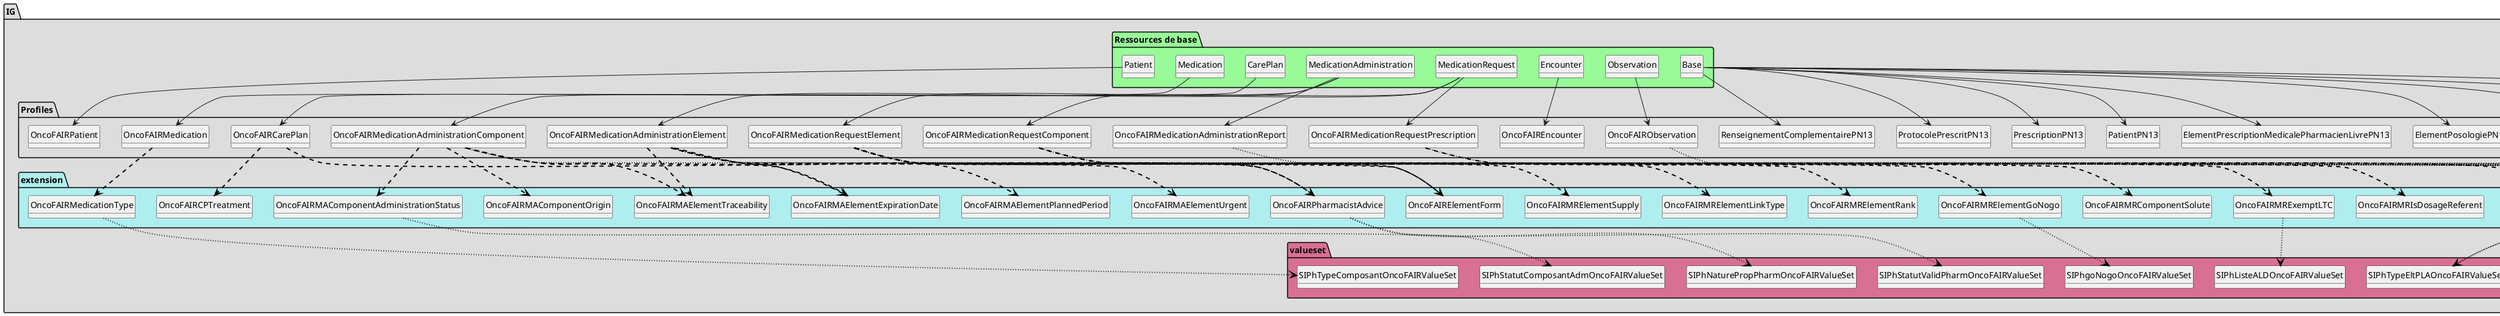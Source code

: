 @startuml
set namespaceSeparator ?
hide circle
hide class fields

package IG #DDDDDD{

     package Profiles #DDDDDD{

        class ComposantPrescriptPN13{

             ComposantPrescriptPN13 => [None..None]
             ComposantPrescriptPN13.typeComposant => [1..1]
             ComposantPrescriptPN13.codeComposant => [1..1]
             ComposantPrescriptPN13.libelleComposant => [1..1]
             ComposantPrescriptPN13.quantiteComposantPrescrit => [1..1]
             ComposantPrescriptPN13.nonSubstituable => [0..1]
             ComposantPrescriptPN13.estReferentPoso => [0..1]
             ComposantPrescriptPN13.ALDExonerante => [0..1]
             ComposantPrescriptPN13.Indication => [0..1]
             ComposantPrescriptPN13.Commentaire => [0..1]
             ComposantPrescriptPN13.estVehicule => [0..1]
             ComposantPrescriptPN13.lienElementPrescription => [1..1]
        } 

        class ElementPosologiePN13{

             ElementPosologiePN13 => [None..None]
             ElementPosologiePN13.frequence => [0..*]
             ElementPosologiePN13.typeEvenementDebut => [0..1]
             ElementPosologiePN13.evenementDebut => [0..1]
             ElementPosologiePN13.intervalleTempsEvenementDebut => [0..1]
             ElementPosologiePN13.typeEvenementFin => [0..1]
             ElementPosologiePN13.evenementFin => [0..1]
             ElementPosologiePN13.intervalleTempsEvenementFin => [0..1]
             ElementPosologiePN13.typeEvenement2Debut => [0..1]
             ElementPosologiePN13.evenement2Debut => [0..1]
             ElementPosologiePN13.intervalle2TempsEvenenementDebut => [0..1]
             ElementPosologiePN13.typeEvenement2Fin => [0..1]
             ElementPosologiePN13.evenement2Fin => [0..1]
             ElementPosologiePN13.intervalle2TempsEvenenementFin => [0..1]
             ElementPosologiePN13.duree => [0..1]
             ElementPosologiePN13.debit => [0..1]
             ElementPosologiePN13.quantite => [0..1]
        } 

        class ElementPrescriptionMedicalePharmacienLivrePN13{

             ElementPrescriptionMedicalePharmacienLivrePN13 => [None..None]
             ElementPrescriptionMedicalePharmacienLivrePN13.idPrescription => [1..1]
             ElementPrescriptionMedicalePharmacienLivrePN13.typeElementPrescription => [0..1]
             ElementPrescriptionMedicalePharmacienLivrePN13.forme => [0..1]
             ElementPrescriptionMedicalePharmacienLivrePN13.libelleElementPrescription => [0..1]
             ElementPrescriptionMedicalePharmacienLivrePN13.creationArretModificationValidation => [0..1]
             ElementPrescriptionMedicalePharmacienLivrePN13.urgent => [0..1]
             ElementPrescriptionMedicalePharmacienLivrePN13.validationPharmaceutique => [0..1]
             ElementPrescriptionMedicalePharmacienLivrePN13.propositionPharmaceutique => [0..1]
             ElementPrescriptionMedicalePharmacienLivrePN13.fourniture => [0..1]
             ElementPrescriptionMedicalePharmacienLivrePN13.idpPrescripteur => [0..1]
             ElementPrescriptionMedicalePharmacienLivrePN13.voieAdministration => [0..1]
             ElementPrescriptionMedicalePharmacienLivrePN13.lieuAdministration => [0..1]
             ElementPrescriptionMedicalePharmacienLivrePN13.dispositifsAssocies => [0..*]
             ElementPrescriptionMedicalePharmacienLivrePN13.posologie => [0..1]
             ElementPrescriptionMedicalePharmacienLivrePN13.dateHeureDebutPrescrite => [0..1]
             ElementPrescriptionMedicalePharmacienLivrePN13.dateHeureFinPrescrite => [0..1]
             ElementPrescriptionMedicalePharmacienLivrePN13.dateHeureDebutPrescription => [0..1]
             ElementPrescriptionMedicalePharmacienLivrePN13.dateHeureFinPrescription => [0..1]
             ElementPrescriptionMedicalePharmacienLivrePN13.indication => [0..1]
             ElementPrescriptionMedicalePharmacienLivrePN13.commentaire => [0..1]
             ElementPrescriptionMedicalePharmacienLivrePN13.rangElementPrescription => [0..1]
             ElementPrescriptionMedicalePharmacienLivrePN13.goNogo => [0..1]
             ElementPrescriptionMedicalePharmacienLivrePN13.motifAttente => [0..1]
             ElementPrescriptionMedicalePharmacienLivrePN13.deltaDateHeureReference => [0..1]
             ElementPrescriptionMedicalePharmacienLivrePN13.idGroupe => [1..1]
        } 

        class PatientPN13{

             PatientPN13 => [None..None]
             PatientPN13.IPP => [1..1]
             PatientPN13.nomUsuel => [0..1]
             PatientPN13.nomNaissance => [0..1]
             PatientPN13.prenom => [0..1]
             PatientPN13.birthDate => [0..1]
             PatientPN13.sexe => [0..1]
             PatientPN13.oppositionReutilisationDonnees => [0..1]
             PatientPN13.oppositionRecontact => [0..1]
        } 

        class PrescriptionPN13{

             PrescriptionPN13 => [None..None]
             PrescriptionPN13.modeCommunication => [1..1]
             PrescriptionPN13.dateHeurePrescription => [1..1]
             PrescriptionPN13.uniteHebergement => [0..1]
             PrescriptionPN13.uniteResponsabiliteMedicale => [0..1]
             PrescriptionPN13.commentaire => [0..1]
             PrescriptionPN13.idPrescription => [1..1]
             PrescriptionPN13.lienSejour => [0..1]
             PrescriptionPN13.lienRenseignementComplementaire => [0..*]
             PrescriptionPN13.lienProtocolePrescrit => [0..*]
        } 

        class ProtocolePrescritPN13{

             ProtocolePrescritPN13 => [None..None]
             ProtocolePrescritPN13.idProtocolePrescrit => [1..1]
             ProtocolePrescritPN13.libelleProtocolePrescrit => [1..1]
             ProtocolePrescritPN13.CreationArretModificationValidation => [0..1]
             ProtocolePrescritPN13.validationPharmaceutique => [0..1]
             ProtocolePrescritPN13.propostionPharmaceutique => [0..1]
             ProtocolePrescritPN13.referenceProtocole => [0..1]
             ProtocolePrescritPN13.numeroCure => [0..1]
             ProtocolePrescritPN13.numeroJour => [0..1]
             ProtocolePrescritPN13.dateHeureReference => [1..1]
             ProtocolePrescritPN13.Indication => [0..1]
             ProtocolePrescritPN13.Commentaires => [0..1]
             ProtocolePrescritPN13.idProtocolePere => [0..1]
        } 

        class RenseignementComplementairePN13{

             RenseignementComplementairePN13 => [None..None]
             RenseignementComplementairePN13.codeRenseignementComplementaire => [1..1]
             RenseignementComplementairePN13.dateHeureEnregistrementEnregistrementComplementaire => [1..1]
             RenseignementComplementairePN13.dateHeureEnregistrementRenseignementComplementaire => [0..1]
             RenseignementComplementairePN13.valeurRenseignementComplementaire => [1..1]
        } 

        class SejourPN13{

             SejourPN13 => [None..None]
             SejourPN13.lienPatient => [1..1]
             SejourPN13.idSejour => [1..1]
        } 

        class compteRenduAdministrationPN13{

             compteRenduAdministration => [None..None]
             compteRenduAdministration.idProtocolePrescrit => [1..1]
             compteRenduAdministration.libelleProtocolePrescrit => [1..1]
             compteRenduAdministration.CreationArretModificationValidation => [0..1]
             compteRenduAdministration.validationPharmaceutique => [0..1]
             compteRenduAdministration.propostionPharmaceutique => [0..1]
             compteRenduAdministration.referenceProtocole => [0..1]
             compteRenduAdministration.numeroCure => [0..1]
             compteRenduAdministration.numeroJour => [0..1]
             compteRenduAdministration.dateHeureReference => [1..1]
             compteRenduAdministration.Indication => [0..1]
             compteRenduAdministration.Commentaires => [0..1]
             compteRenduAdministration.idProtocolePere => [0..1]
        } 

        class OncoFAIRCarePlan{

             CarePlan.extension => [1..None]
             CarePlan.extension:oncofair-cp-treatment => <&plus>[1..1]
             CarePlan.extension:oncofair-pharmacist-advice => <&plus>[0..1]
             CarePlan.identifier => [1..1]
             CarePlan.identifier.value => [None..None]
             CarePlan.basedOn => [None..None]
             CarePlan.status => [None..None]
             CarePlan.title => [1..None]
             CarePlan.note => [None..None]
             CarePlan.note:indication => [0..1]
             CarePlan.note:indication.id => [1..None]
             CarePlan.note:comments => [0..1]
             CarePlan.note:comments.id => [1..None]
             CarePlan.note:idFatherProtocol => [0..1]
             CarePlan.note:idFatherProtocol.id => [1..None]
        } 

        class OncoFAIREncounter{

             Encounter.identifier => [1..1]
             Encounter.identifier.value => [1..None]
             Encounter.subject => [1..None]
        } 

        class OncoFAIRMedication{

             Medication.extension => [1..None]
             Medication.extension:oncofair-medication-type => <&plus>[1..1]
             Medication.code => [1..None]
        } 

        class OncoFAIRMedicationAdministrationComponent{

             MedicationAdministration.extension => [1..None]
             MedicationAdministration.extension:oncofair-ma-element-traceability => <&plus>[0..1]
             MedicationAdministration.extension:oncofair-ma-element-expirationdate => <&plus>[0..1]
             MedicationAdministration.extension:oncofair-ma-component-origin => <&plus>[0..1]
             MedicationAdministration.extension:oncofair-ma-component-administration-status => <&plus>[1..1]
             MedicationAdministration.partOf => [1..1]
             MedicationAdministration.medication => [None..None]
             MedicationAdministration.medication.concept => [None..None]
             MedicationAdministration.note => [None..None]
             MedicationAdministration.note:comments => [0..1]
             MedicationAdministration.note:comments.id => [1..None]
             MedicationAdministration.note:wording => [0..1]
             MedicationAdministration.note:wording.id => [1..None]
             MedicationAdministration.dosage => [1..None]
             MedicationAdministration.dosage.dose => [1..None]
             MedicationAdministration.dosage.rate[x] => [1..None]
             MedicationAdministration.dosage.rate[x]:rateQuantity => [1..1]
        } 

        class OncoFAIRMedicationAdministrationElement{

             MedicationAdministration.extension => [1..None]
             MedicationAdministration.extension:oncofair-ma-element-urgent => <&plus>[0..1]
             MedicationAdministration.extension:oncofair-ma-element-expirationdate => <&plus>[0..1]
             MedicationAdministration.extension:oncofair-ma-element-traceability => <&plus>[0..1]
             MedicationAdministration.extension:oncofair-ma-plannedperiod => <&plus>[1..1]
             MedicationAdministration.extension:oncofair-element-form => <&plus>[0..1]
             MedicationAdministration.identifier => [1..1]
             MedicationAdministration.partOf => [1..1]
             MedicationAdministration.category => [None..None]
             MedicationAdministration.category:code => [0..1]
             MedicationAdministration.category:nature => [0..1]
             MedicationAdministration.medication => [None..None]
             MedicationAdministration.medication.concept => [None..None]
             MedicationAdministration.occurence[x] => [None..None]
             MedicationAdministration.occurence[x]:occurencePeriod => [0..1]
             MedicationAdministration.occurence[x]:occurencePeriod.start => [1..None]
             MedicationAdministration.occurence[x]:occurencePeriod.end => [None..None]
             MedicationAdministration.request => [None..None]
             MedicationAdministration.request.identifier => [None..None]
             MedicationAdministration.device => [None..None]
             MedicationAdministration.note => [1..None]
             MedicationAdministration.note:wording => [1..1]
             MedicationAdministration.note:wording.id => [1..None]
             MedicationAdministration.note:comments => [0..1]
             MedicationAdministration.note:comments.id => [1..None]
             MedicationAdministration.dosage => [None..None]
             MedicationAdministration.dosage.site => [None..None]
             MedicationAdministration.dosage.route => [None..None]
             MedicationAdministration.dosage.method => [None..None]
        } 

        class OncoFAIRMedicationAdministrationReport{

             MedicationAdministration.identifier => [1..1]
             MedicationAdministration.medication => [None..None]
             MedicationAdministration.medication.concept => [None..None]
             MedicationAdministration.encounter => [1..None]
             MedicationAdministration.performer => [1..1]
             MedicationAdministration.performer.actor => [None..None]
        } 

        class OncoFAIRMedicationRequestComponent{

             MedicationRequest.extension => [None..None]
             MedicationRequest.extension:oncofair-mr-exempt-ltc => <&plus>[0..1]
             MedicationRequest.extension:oncofair-mr-component-solute => <&plus>[0..1]
             MedicationRequest.extension:oncofair-mr-is-dosage-referent => <&plus>[0..1]
             MedicationRequest.basedOn => [1..1]
             MedicationRequest.medication => [None..None]
             MedicationRequest.medication.concept => [None..None]
             MedicationRequest.note => [1..None]
             MedicationRequest.note:wording => [1..1]
             MedicationRequest.note:wording.id => [1..None]
             MedicationRequest.note:comments => [0..1]
             MedicationRequest.note:comments.id => [1..None]
             MedicationRequest.note:indication => [0..1]
             MedicationRequest.note:indication.id => [1..None]
             MedicationRequest.dosageInstruction => [None..1]
             MedicationRequest.dosageInstruction.doseAndRate => [None..1]
             MedicationRequest.dosageInstruction.doseAndRate.dose[x] => [1..None]
             MedicationRequest.dosageInstruction.doseAndRate.dose[x]:doseQuantity => [1..1]
             MedicationRequest.substitution => [None..None]
             MedicationRequest.substitution.allowed[x] => [None..None]
             MedicationRequest.substitution.allowed[x]:allowedBoolean => [0..1]
        } 

        class OncoFAIRMedicationRequestElement{

             MedicationRequest.extension => [None..None]
             MedicationRequest.extension:oncofair-element-form => <&plus>[0..1]
             MedicationRequest.extension:oncofair-mr-element-supply => <&plus>[0..1]
             MedicationRequest.extension:oncofair-mr-element-rank => <&plus>[0..1]
             MedicationRequest.extension:oncofair-mr-element-go-nogo => <&plus>[0..1]
             MedicationRequest.extension:oncofair-pharmacist-advice => <&plus>[0..1]
             MedicationRequest.identifier => [1..1]
             MedicationRequest.identifier.value => [1..None]
             MedicationRequest.basedOn => [1..None]
             MedicationRequest.basedOn:prescription => [1..1]
             MedicationRequest.basedOn:element => [0..*]
             MedicationRequest.basedOn:element.extension => [1..None]
             MedicationRequest.basedOn:element.extension:oncofair-mr-element-link-type => <&plus>[1..1]
             MedicationRequest.basedOn:protocol => [0..1]
             MedicationRequest.groupIdentifier => [1..None]
             MedicationRequest.groupIdentifier.value => [1..None]
             MedicationRequest.status => [None..None]
             MedicationRequest.priority => [None..None]
             MedicationRequest.medication => [None..None]
             MedicationRequest.medication.concept => [None..None]
             MedicationRequest.requester => [None..None]
             MedicationRequest.device => [None..None]
             MedicationRequest.note => [None..None]
             MedicationRequest.note:wording => [0..1]
             MedicationRequest.note:wording.id => [1..None]
             MedicationRequest.note:indication => [0..1]
             MedicationRequest.note:indication.id => [1..None]
             MedicationRequest.note:comments => [0..1]
             MedicationRequest.note:comments.id => [1..None]
             MedicationRequest.effectiveDosePeriod => [None..None]
             MedicationRequest.effectiveDosePeriod.start => [None..None]
             MedicationRequest.effectiveDosePeriod.end => [None..None]
             MedicationRequest.dosageInstruction => [None..None]
             MedicationRequest.dosageInstruction:element => [0..1]
             MedicationRequest.dosageInstruction:element.id => [1..None]
             MedicationRequest.dosageInstruction:element.text => [None..None]
             MedicationRequest.dosageInstruction:element.additionalInstruction => [None..1]
             MedicationRequest.dosageInstruction:element.timing.repeat.bounds[x] => [None..None]
             MedicationRequest.dosageInstruction:element.timing.repeat.bounds[x]:boundsPeriod => [0..1]
             MedicationRequest.dosageInstruction:element.timing.repeat.bounds[x]:boundsPeriod.start => [None..None]
             MedicationRequest.dosageInstruction:element.timing.repeat.bounds[x]:boundsPeriod.end => [None..None]
             MedicationRequest.dosageInstruction:element.timing.repeat.offset => [None..None]
             MedicationRequest.dosageInstruction:element.site => [None..None]
             MedicationRequest.dosageInstruction:element.route => [None..None]
             MedicationRequest.dosageInstruction:element.method => [None..None]
             MedicationRequest.dosageInstruction:posology => [0..*]
             MedicationRequest.dosageInstruction:posology.id => [1..None]
             MedicationRequest.dosageInstruction:posology.timing.repeat.duration => [None..None]
             MedicationRequest.dosageInstruction:posology.timing.repeat.frequency => [None..None]
             MedicationRequest.dosageInstruction:posology.doseAndRate.dose[x] => [None..None]
             MedicationRequest.dosageInstruction:posology.doseAndRate.dose[x]:doseQuantity => [0..1]
             MedicationRequest.dosageInstruction:posology.doseAndRate.rate[x] => [None..None]
             MedicationRequest.dosageInstruction:posology.doseAndRate.rate[x]:rateQuantity => [0..1]
             MedicationRequest.substitution => [None..None]
        } 

        class OncoFAIRMedicationRequestPrescription{

             MedicationRequest.extension => [1..None]
             MedicationRequest.extension:oncofair-mr-prescription-validation-date => <&plus>[1..1]
             MedicationRequest.identifier => [1..1]
             MedicationRequest.identifier.value => [1..None]
             MedicationRequest.basedOn => [None..None]
             MedicationRequest.medication => [None..None]
             MedicationRequest.medication.concept => [None..None]
             MedicationRequest.encounter => [1..None]
             MedicationRequest.supportingInformation => [None..None]
             MedicationRequest.supportingInformation:accomodationUnit => [0..1]
             MedicationRequest.supportingInformation:accomodationUnit.id => [1..None]
             MedicationRequest.supportingInformation:medicalLiabiltyUnit => [0..1]
             MedicationRequest.supportingInformation:medicalLiabiltyUnit.id => [1..None]
             MedicationRequest.reason => [None..None]
             MedicationRequest.note => [None..1]
        } 

        class OncoFAIRObservation{

             Observation.code => [None..None]
             Observation.effective[x] => [1..None]
             Observation.effective[x]:effectiveDateTime => [1..1]
             Observation.issued => [None..None]
             Observation.value[x] => [1..None]
        } 

        class OncoFAIRPatient{

             Patient.identifier => [1..1]
             Patient.identifier.value => [None..None]
         }

     }
     package extension #paleturquoise {

     OncoFAIRCarePlan -[#black,dashed,thickness=2]-> OncoFAIRCPTreatment
     OncoFAIRCarePlan -[#black,dashed,thickness=2]-> OncoFAIRPharmacistAdvice
     OncoFAIRMedication -[#black,dashed,thickness=2]-> OncoFAIRMedicationType
     OncoFAIRMedicationAdministrationComponent -[#black,dashed,thickness=2]-> OncoFAIRMAElementTraceability
     OncoFAIRMedicationAdministrationComponent -[#black,dashed,thickness=2]-> OncoFAIRMAElementExpirationDate
     OncoFAIRMedicationAdministrationComponent -[#black,dashed,thickness=2]-> OncoFAIRMAComponentOrigin
     OncoFAIRMedicationAdministrationComponent -[#black,dashed,thickness=2]-> OncoFAIRMAComponentAdministrationStatus
     OncoFAIRMedicationAdministrationElement -[#black,dashed,thickness=2]-> OncoFAIRMAElementUrgent
     OncoFAIRMedicationAdministrationElement -[#black,dashed,thickness=2]-> OncoFAIRMAElementExpirationDate
     OncoFAIRMedicationAdministrationElement -[#black,dashed,thickness=2]-> OncoFAIRMAElementTraceability
     OncoFAIRMedicationAdministrationElement -[#black,dashed,thickness=2]-> OncoFAIRMAElementPlannedPeriod
     OncoFAIRMedicationAdministrationElement -[#black,dashed,thickness=2]-> OncoFAIRElementForm
     OncoFAIRMedicationRequestComponent -[#black,dashed,thickness=2]-> OncoFAIRMRExemptLTC
     OncoFAIRMedicationRequestComponent -[#black,dashed,thickness=2]-> OncoFAIRMRComponentSolute
     OncoFAIRMedicationRequestComponent -[#black,dashed,thickness=2]-> OncoFAIRMRIsDosageReferent
     OncoFAIRMedicationRequestElement -[#black,dashed,thickness=2]-> OncoFAIRElementForm
     OncoFAIRMedicationRequestElement -[#black,dashed,thickness=2]-> OncoFAIRMRElementSupply
     OncoFAIRMedicationRequestElement -[#black,dashed,thickness=2]-> OncoFAIRMRElementRank
     OncoFAIRMedicationRequestElement -[#black,dashed,thickness=2]-> OncoFAIRMRElementGoNogo
     OncoFAIRMedicationRequestElement -[#black,dashed,thickness=2]-> OncoFAIRPharmacistAdvice
     OncoFAIRMedicationRequestElement -[#black,dashed,thickness=2]-> OncoFAIRMRElementLinkType
     OncoFAIRMedicationRequestPrescription -[#black,dashed,thickness=2]-> OncoFAIRMRPrescriptionValidationDate

        class OncoFAIRCPTreatment{

          Extension.extension => [1..None]
          Extension.extension:treatmentRank => [0..1]
          Extension.extension:treatmentRank.extension => [None..0]
          Extension.extension:treatmentRank.url => [None..None]
          Extension.extension:treatmentRank.value[x] => [None..None]
          Extension.extension:dayRank => [0..1]
          Extension.extension:dayRank.extension => [None..0]
          Extension.extension:dayRank.url => [None..None]
          Extension.extension:dayRank.value[x] => [None..None]
          Extension.extension:dateTimeReference => [1..1]
          Extension.extension:dateTimeReference.extension => [None..0]
          Extension.extension:dateTimeReference.url => [None..None]
          Extension.extension:dateTimeReference.value[x] => [None..None]
          Extension.url => [None..None]
          Extension.value[x] => [None..0]
        } 
        class OncoFAIRElementForm{

          Extension.extension => [None..0]
          Extension.url => [None..None]
          Extension.value[x] => [None..None]
        } 
        class OncoFAIRMAComponentAdministrationStatus{

          Extension.extension => [None..0]
          Extension.url => [None..None]
          Extension.value[x] => [None..None]
        } 
        class OncoFAIRMAComponentOrigin{

          Extension.extension => [None..0]
          Extension.url => [None..None]
          Extension.value[x] => [None..None]
        } 
        class OncoFAIRMAElementExpirationDate{

          Extension.extension => [None..0]
          Extension.url => [None..None]
          Extension.value[x] => [None..None]
        } 
        class OncoFAIRMAElementPlannedPeriod{

          Extension.extension => [None..0]
          Extension.url => [None..None]
          Extension.value[x] => [None..None]
          Extension.value[x].start => [1..None]
          Extension.value[x].end => [None..None]
        } 
        class OncoFAIRMAElementTraceability{

          Extension.extension:batchNumber => [0..1]
          Extension.extension:batchNumber.extension => [None..0]
          Extension.extension:batchNumber.url => [None..None]
          Extension.extension:batchNumber.value[x] => [None..None]
          Extension.extension:serialNumber => [0..1]
          Extension.extension:serialNumber.extension => [None..0]
          Extension.extension:serialNumber.url => [None..None]
          Extension.extension:serialNumber.value[x] => [None..None]
          Extension.url => [None..None]
          Extension.value[x] => [None..0]
        } 
        class OncoFAIRMAElementUrgent{

          Extension.extension => [None..0]
          Extension.url => [None..None]
          Extension.value[x] => [None..None]
        } 
        class OncoFAIRMedicationType{

          Extension.extension => [None..0]
          Extension.url => [None..None]
          Extension.value[x] => [None..None]
        } 
        class OncoFAIRMRComponentSolute{

          Extension.extension => [None..0]
          Extension.url => [None..None]
          Extension.value[x] => [None..None]
        } 
        class OncoFAIRMRElementGoNogo{

          Extension.extension:GoNogoStatus => [0..1]
          Extension.extension:GoNogoStatus.extension => [None..0]
          Extension.extension:GoNogoStatus.url => [None..None]
          Extension.extension:GoNogoStatus.value[x] => [None..None]
          Extension.extension:GoNogoReasonWaiting => [0..1]
          Extension.extension:GoNogoReasonWaiting.extension => [None..0]
          Extension.extension:GoNogoReasonWaiting.url => [None..None]
          Extension.extension:GoNogoReasonWaiting.value[x] => [None..None]
          Extension.url => [None..None]
          Extension.value[x] => [None..0]
        } 
        class OncoFAIRMRElementLinkType{

          Extension.extension => [None..0]
          Extension.url => [None..None]
          Extension.value[x] => [None..None]
        } 
        class OncoFAIRMRElementRank{

          Extension.extension => [None..0]
          Extension.url => [None..None]
          Extension.value[x] => [None..None]
        } 
        class OncoFAIRMRElementSupply{

          Extension.extension => [None..0]
          Extension.url => [None..None]
          Extension.value[x] => [None..None]
        } 
        class OncoFAIRMRExemptLTC{

          Extension.extension => [None..0]
          Extension.url => [None..None]
          Extension.value[x] => [None..None]
        } 
        class OncoFAIRMRIsDosageReferent{

          Extension.extension => [None..0]
          Extension.url => [None..None]
          Extension.value[x] => [None..None]
        } 
        class OncoFAIRMRPrescriptionValidationDate{

          Extension.extension => [None..0]
          Extension.url => [None..None]
          Extension.value[x] => [None..None]
        } 
        class OncoFAIRPharmacistAdvice{

          Extension.extension:pharmacistValidation => [0..1]
          Extension.extension:pharmacistValidation.extension => [None..0]
          Extension.extension:pharmacistValidation.url => [None..None]
          Extension.extension:pharmacistValidation.value[x] => [None..None]
          Extension.extension:pharmacistProposal => [0..1]
          Extension.extension:pharmacistProposal.extension => [None..0]
          Extension.extension:pharmacistProposal.url => [None..None]
          Extension.extension:pharmacistProposal.value[x] => [None..None]
          Extension.url => [None..None]
          Extension.value[x] => [None..0]
         }
     }
     package valueset #PaleVioletRed{

        class SIPhStatutComposantAdmOncoFAIRValueSet  

     OncoFAIRMAComponentAdministrationStatus -[#black,dotted,thickness=2]-> SIPhStatutComposantAdmOncoFAIRValueSet

        class SIPhTypeComposantOncoFAIRValueSet  

     OncoFAIRMedicationType -[#black,dotted,thickness=2]-> SIPhTypeComposantOncoFAIRValueSet

        class ConceptMedicationOncoFAIRValueSet  

     OncoFAIRMedicationAdministrationComponent -[#black,dotted,thickness=2]-> ConceptMedicationOncoFAIRValueSet

        class ConceptMedicationOncoFAIRValueSet  

     OncoFAIRMedicationAdministrationElement -[#black,dotted,thickness=2]-> ConceptMedicationOncoFAIRValueSet

        class SIPhTypeEltPLAOncoFAIRValueSet  

     OncoFAIRMedicationAdministrationElement -[#black,dotted,thickness=2]-> SIPhTypeEltPLAOncoFAIRValueSet

        class ConceptMedicationOncoFAIRValueSet  

     OncoFAIRMedicationAdministrationReport -[#black,dotted,thickness=2]-> ConceptMedicationOncoFAIRValueSet

        class ConceptMedicationOncoFAIRValueSet  

     OncoFAIRMedicationRequestComponent -[#black,dotted,thickness=2]-> ConceptMedicationOncoFAIRValueSet

        class ConceptMedicationOncoFAIRValueSet  

     OncoFAIRMedicationRequestElement -[#black,dotted,thickness=2]-> ConceptMedicationOncoFAIRValueSet

        class SIPhTypeEltPLAOncoFAIRValueSet  

     OncoFAIRMedicationRequestElement -[#black,dotted,thickness=2]-> SIPhTypeEltPLAOncoFAIRValueSet

        class ConceptMedicationOncoFAIRValueSet  

     OncoFAIRMedicationRequestPrescription -[#black,dotted,thickness=2]-> ConceptMedicationOncoFAIRValueSet

        class SIPhgoNogoOncoFAIRValueSet  

     OncoFAIRMRElementGoNogo -[#black,dotted,thickness=2]-> SIPhgoNogoOncoFAIRValueSet

        class SIPhListeALDOncoFAIRValueSet  

     OncoFAIRMRExemptLTC -[#black,dotted,thickness=2]-> SIPhListeALDOncoFAIRValueSet

        class SIPhRensComplementOncoFAIRValueSet  

     OncoFAIRObservation -[#black,dotted,thickness=2]-> SIPhRensComplementOncoFAIRValueSet

        class SIPhStatutValidPharmOncoFAIRValueSet  

     OncoFAIRPharmacistAdvice -[#black,dotted,thickness=2]-> SIPhStatutValidPharmOncoFAIRValueSet

        class SIPhNaturePropPharmOncoFAIRValueSet  

     OncoFAIRPharmacistAdvice -[#black,dotted,thickness=2]-> SIPhNaturePropPharmOncoFAIRValueSet
       }

package "Ressources de base" #palegreen {

 class "Base" as  class095a1b43effec73955e31e790438de49 

    class095a1b43effec73955e31e790438de49 --> ComposantPrescriptPN13

 class "Base" as  class095a1b43effec73955e31e790438de49 

    class095a1b43effec73955e31e790438de49 --> ElementPosologiePN13

 class "Base" as  class095a1b43effec73955e31e790438de49 

    class095a1b43effec73955e31e790438de49 --> ElementPrescriptionMedicalePharmacienLivrePN13

 class "Base" as  class095a1b43effec73955e31e790438de49 

    class095a1b43effec73955e31e790438de49 --> PatientPN13

 class "Base" as  class095a1b43effec73955e31e790438de49 

    class095a1b43effec73955e31e790438de49 --> PrescriptionPN13

 class "Base" as  class095a1b43effec73955e31e790438de49 

    class095a1b43effec73955e31e790438de49 --> ProtocolePrescritPN13

 class "Base" as  class095a1b43effec73955e31e790438de49 

    class095a1b43effec73955e31e790438de49 --> RenseignementComplementairePN13

 class "Base" as  class095a1b43effec73955e31e790438de49 

    class095a1b43effec73955e31e790438de49 --> SejourPN13

 class "Base" as  class095a1b43effec73955e31e790438de49 

    class095a1b43effec73955e31e790438de49 --> compteRenduAdministrationPN13

 class "CarePlan" as  classc1c8e4b50c739ddc150dd233aa035d7a 

    classc1c8e4b50c739ddc150dd233aa035d7a --> OncoFAIRCarePlan

 class "Encounter" as  classd1e9f9f891de8f9a655739a01fbf68f0 

    classd1e9f9f891de8f9a655739a01fbf68f0 --> OncoFAIREncounter

 class "Medication" as  class353bd6f65060d17097c3b03141e79cce 

    class353bd6f65060d17097c3b03141e79cce --> OncoFAIRMedication

 class "MedicationAdministration" as  classcb08d1580a4f19d9fc3a0c98169f1144 

    classcb08d1580a4f19d9fc3a0c98169f1144 --> OncoFAIRMedicationAdministrationComponent

 class "MedicationAdministration" as  classcb08d1580a4f19d9fc3a0c98169f1144 

    classcb08d1580a4f19d9fc3a0c98169f1144 --> OncoFAIRMedicationAdministrationElement

 class "MedicationAdministration" as  classcb08d1580a4f19d9fc3a0c98169f1144 

    classcb08d1580a4f19d9fc3a0c98169f1144 --> OncoFAIRMedicationAdministrationReport

 class "MedicationRequest" as  class2071abb7e1482ea8731af3cdcaed7225 

    class2071abb7e1482ea8731af3cdcaed7225 --> OncoFAIRMedicationRequestComponent

 class "MedicationRequest" as  class2071abb7e1482ea8731af3cdcaed7225 

    class2071abb7e1482ea8731af3cdcaed7225 --> OncoFAIRMedicationRequestElement

 class "MedicationRequest" as  class2071abb7e1482ea8731af3cdcaed7225 

    class2071abb7e1482ea8731af3cdcaed7225 --> OncoFAIRMedicationRequestPrescription

 class "Observation" as  classc680d437163cc6bab4f9bdb35c3073d0 

    classc680d437163cc6bab4f9bdb35c3073d0 --> OncoFAIRObservation

 class "Patient" as  class01122a97dca927210827560cb7d76af8 

    class01122a97dca927210827560cb7d76af8 --> OncoFAIRPatient
}
@enduml